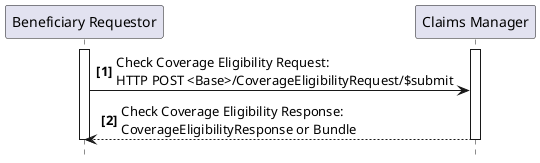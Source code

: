 @startuml
skinparam svgDimensionStyle false
hide footbox
autonumber "<b>[0]"
participant "Beneficiary Requestor" as Req
participant "Claims Manager" as Man
activate Req
activate Man
Req -> Man : Check Coverage Eligibility Request:\nHTTP POST <Base>/CoverageEligibilityRequest/$submit
Man --> Req : Check Coverage Eligibility Response:\nCoverageEligibilityResponse or Bundle
deactivate Man
deactivate Req
@enduml
